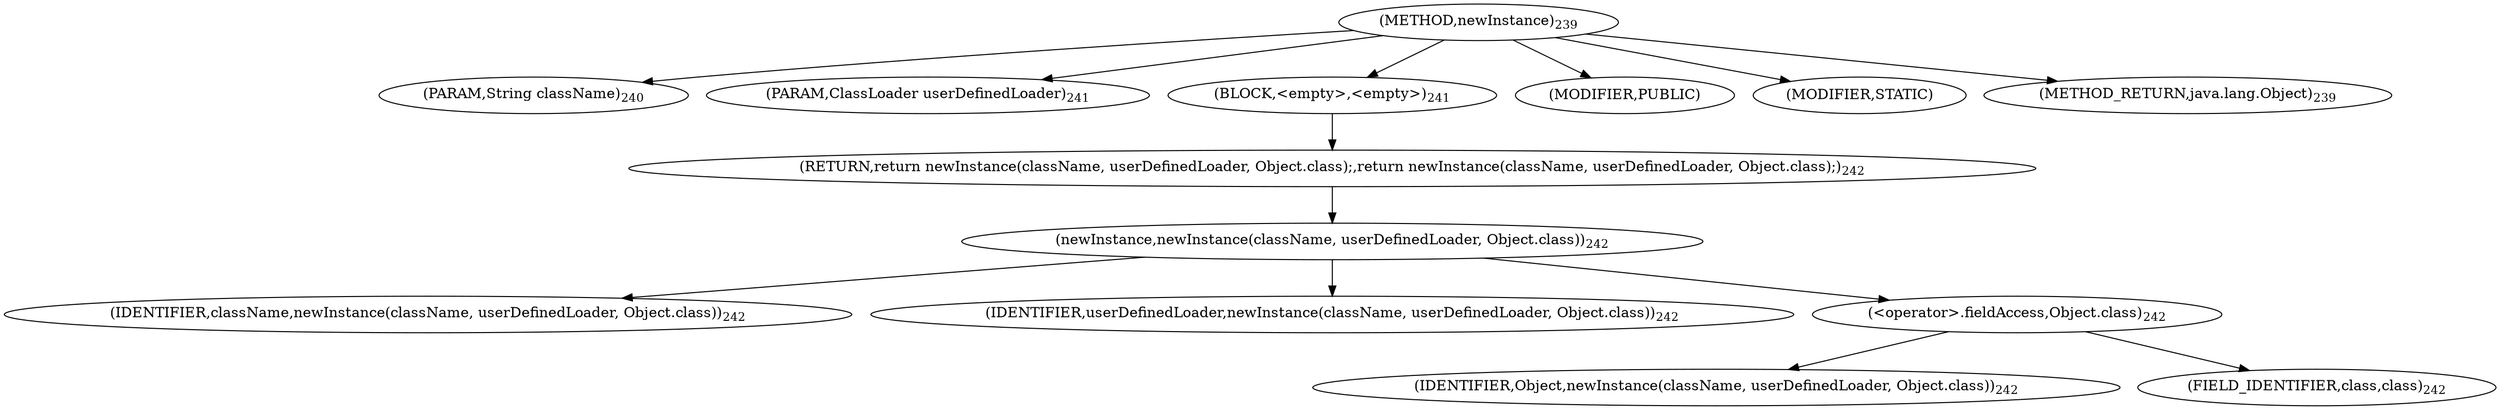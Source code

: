 digraph "newInstance" {  
"289" [label = <(METHOD,newInstance)<SUB>239</SUB>> ]
"290" [label = <(PARAM,String className)<SUB>240</SUB>> ]
"291" [label = <(PARAM,ClassLoader userDefinedLoader)<SUB>241</SUB>> ]
"292" [label = <(BLOCK,&lt;empty&gt;,&lt;empty&gt;)<SUB>241</SUB>> ]
"293" [label = <(RETURN,return newInstance(className, userDefinedLoader, Object.class);,return newInstance(className, userDefinedLoader, Object.class);)<SUB>242</SUB>> ]
"294" [label = <(newInstance,newInstance(className, userDefinedLoader, Object.class))<SUB>242</SUB>> ]
"295" [label = <(IDENTIFIER,className,newInstance(className, userDefinedLoader, Object.class))<SUB>242</SUB>> ]
"296" [label = <(IDENTIFIER,userDefinedLoader,newInstance(className, userDefinedLoader, Object.class))<SUB>242</SUB>> ]
"297" [label = <(&lt;operator&gt;.fieldAccess,Object.class)<SUB>242</SUB>> ]
"298" [label = <(IDENTIFIER,Object,newInstance(className, userDefinedLoader, Object.class))<SUB>242</SUB>> ]
"299" [label = <(FIELD_IDENTIFIER,class,class)<SUB>242</SUB>> ]
"300" [label = <(MODIFIER,PUBLIC)> ]
"301" [label = <(MODIFIER,STATIC)> ]
"302" [label = <(METHOD_RETURN,java.lang.Object)<SUB>239</SUB>> ]
  "289" -> "290" 
  "289" -> "291" 
  "289" -> "292" 
  "289" -> "300" 
  "289" -> "301" 
  "289" -> "302" 
  "292" -> "293" 
  "293" -> "294" 
  "294" -> "295" 
  "294" -> "296" 
  "294" -> "297" 
  "297" -> "298" 
  "297" -> "299" 
}
